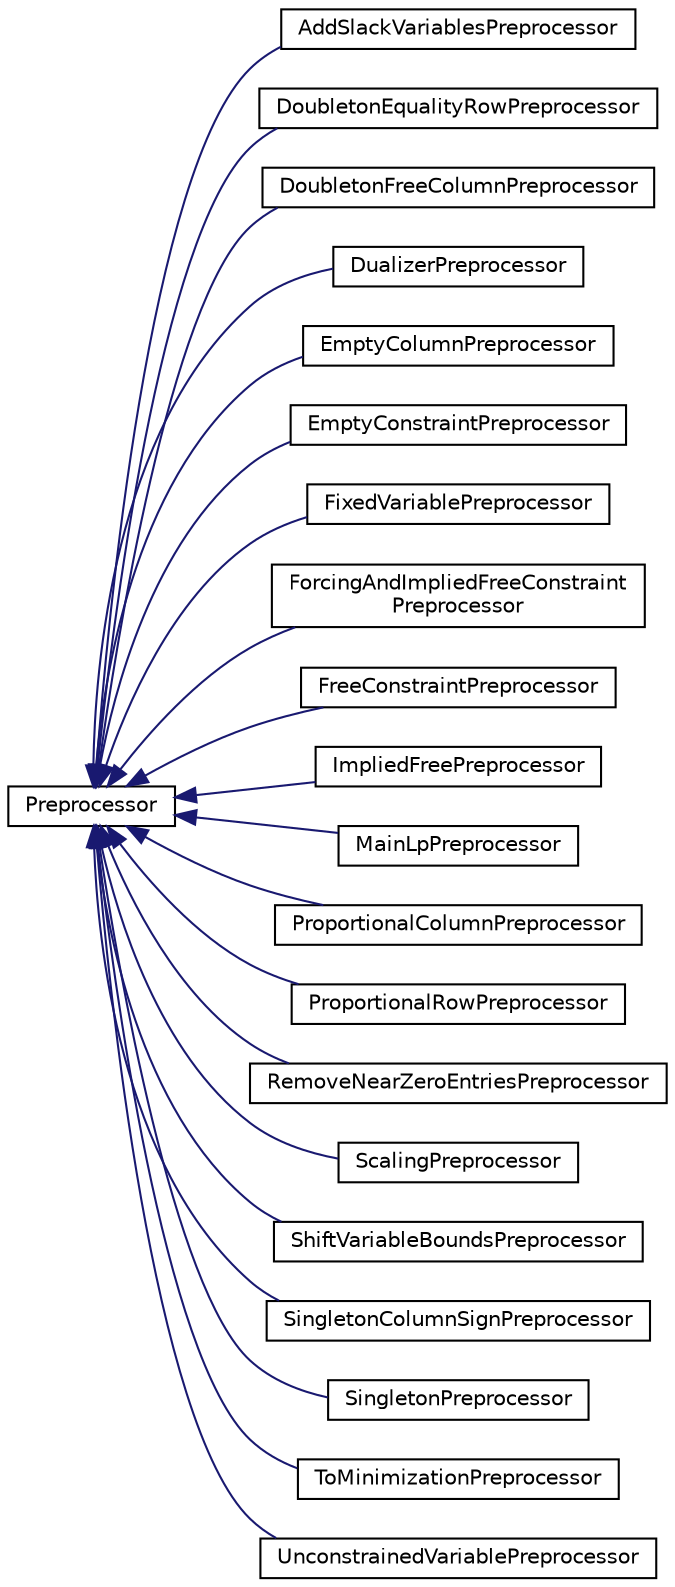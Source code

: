digraph "Graphical Class Hierarchy"
{
 // LATEX_PDF_SIZE
  edge [fontname="Helvetica",fontsize="10",labelfontname="Helvetica",labelfontsize="10"];
  node [fontname="Helvetica",fontsize="10",shape=record];
  rankdir="LR";
  Node0 [label="Preprocessor",height=0.2,width=0.4,color="black", fillcolor="white", style="filled",URL="$classoperations__research_1_1glop_1_1_preprocessor.html",tooltip=" "];
  Node0 -> Node1 [dir="back",color="midnightblue",fontsize="10",style="solid",fontname="Helvetica"];
  Node1 [label="AddSlackVariablesPreprocessor",height=0.2,width=0.4,color="black", fillcolor="white", style="filled",URL="$classoperations__research_1_1glop_1_1_add_slack_variables_preprocessor.html",tooltip=" "];
  Node0 -> Node2 [dir="back",color="midnightblue",fontsize="10",style="solid",fontname="Helvetica"];
  Node2 [label="DoubletonEqualityRowPreprocessor",height=0.2,width=0.4,color="black", fillcolor="white", style="filled",URL="$classoperations__research_1_1glop_1_1_doubleton_equality_row_preprocessor.html",tooltip=" "];
  Node0 -> Node3 [dir="back",color="midnightblue",fontsize="10",style="solid",fontname="Helvetica"];
  Node3 [label="DoubletonFreeColumnPreprocessor",height=0.2,width=0.4,color="black", fillcolor="white", style="filled",URL="$classoperations__research_1_1glop_1_1_doubleton_free_column_preprocessor.html",tooltip=" "];
  Node0 -> Node4 [dir="back",color="midnightblue",fontsize="10",style="solid",fontname="Helvetica"];
  Node4 [label="DualizerPreprocessor",height=0.2,width=0.4,color="black", fillcolor="white", style="filled",URL="$classoperations__research_1_1glop_1_1_dualizer_preprocessor.html",tooltip=" "];
  Node0 -> Node5 [dir="back",color="midnightblue",fontsize="10",style="solid",fontname="Helvetica"];
  Node5 [label="EmptyColumnPreprocessor",height=0.2,width=0.4,color="black", fillcolor="white", style="filled",URL="$classoperations__research_1_1glop_1_1_empty_column_preprocessor.html",tooltip=" "];
  Node0 -> Node6 [dir="back",color="midnightblue",fontsize="10",style="solid",fontname="Helvetica"];
  Node6 [label="EmptyConstraintPreprocessor",height=0.2,width=0.4,color="black", fillcolor="white", style="filled",URL="$classoperations__research_1_1glop_1_1_empty_constraint_preprocessor.html",tooltip=" "];
  Node0 -> Node7 [dir="back",color="midnightblue",fontsize="10",style="solid",fontname="Helvetica"];
  Node7 [label="FixedVariablePreprocessor",height=0.2,width=0.4,color="black", fillcolor="white", style="filled",URL="$classoperations__research_1_1glop_1_1_fixed_variable_preprocessor.html",tooltip=" "];
  Node0 -> Node8 [dir="back",color="midnightblue",fontsize="10",style="solid",fontname="Helvetica"];
  Node8 [label="ForcingAndImpliedFreeConstraint\lPreprocessor",height=0.2,width=0.4,color="black", fillcolor="white", style="filled",URL="$classoperations__research_1_1glop_1_1_forcing_and_implied_free_constraint_preprocessor.html",tooltip=" "];
  Node0 -> Node9 [dir="back",color="midnightblue",fontsize="10",style="solid",fontname="Helvetica"];
  Node9 [label="FreeConstraintPreprocessor",height=0.2,width=0.4,color="black", fillcolor="white", style="filled",URL="$classoperations__research_1_1glop_1_1_free_constraint_preprocessor.html",tooltip=" "];
  Node0 -> Node10 [dir="back",color="midnightblue",fontsize="10",style="solid",fontname="Helvetica"];
  Node10 [label="ImpliedFreePreprocessor",height=0.2,width=0.4,color="black", fillcolor="white", style="filled",URL="$classoperations__research_1_1glop_1_1_implied_free_preprocessor.html",tooltip=" "];
  Node0 -> Node11 [dir="back",color="midnightblue",fontsize="10",style="solid",fontname="Helvetica"];
  Node11 [label="MainLpPreprocessor",height=0.2,width=0.4,color="black", fillcolor="white", style="filled",URL="$classoperations__research_1_1glop_1_1_main_lp_preprocessor.html",tooltip=" "];
  Node0 -> Node12 [dir="back",color="midnightblue",fontsize="10",style="solid",fontname="Helvetica"];
  Node12 [label="ProportionalColumnPreprocessor",height=0.2,width=0.4,color="black", fillcolor="white", style="filled",URL="$classoperations__research_1_1glop_1_1_proportional_column_preprocessor.html",tooltip=" "];
  Node0 -> Node13 [dir="back",color="midnightblue",fontsize="10",style="solid",fontname="Helvetica"];
  Node13 [label="ProportionalRowPreprocessor",height=0.2,width=0.4,color="black", fillcolor="white", style="filled",URL="$classoperations__research_1_1glop_1_1_proportional_row_preprocessor.html",tooltip=" "];
  Node0 -> Node14 [dir="back",color="midnightblue",fontsize="10",style="solid",fontname="Helvetica"];
  Node14 [label="RemoveNearZeroEntriesPreprocessor",height=0.2,width=0.4,color="black", fillcolor="white", style="filled",URL="$classoperations__research_1_1glop_1_1_remove_near_zero_entries_preprocessor.html",tooltip=" "];
  Node0 -> Node15 [dir="back",color="midnightblue",fontsize="10",style="solid",fontname="Helvetica"];
  Node15 [label="ScalingPreprocessor",height=0.2,width=0.4,color="black", fillcolor="white", style="filled",URL="$classoperations__research_1_1glop_1_1_scaling_preprocessor.html",tooltip=" "];
  Node0 -> Node16 [dir="back",color="midnightblue",fontsize="10",style="solid",fontname="Helvetica"];
  Node16 [label="ShiftVariableBoundsPreprocessor",height=0.2,width=0.4,color="black", fillcolor="white", style="filled",URL="$classoperations__research_1_1glop_1_1_shift_variable_bounds_preprocessor.html",tooltip=" "];
  Node0 -> Node17 [dir="back",color="midnightblue",fontsize="10",style="solid",fontname="Helvetica"];
  Node17 [label="SingletonColumnSignPreprocessor",height=0.2,width=0.4,color="black", fillcolor="white", style="filled",URL="$classoperations__research_1_1glop_1_1_singleton_column_sign_preprocessor.html",tooltip=" "];
  Node0 -> Node18 [dir="back",color="midnightblue",fontsize="10",style="solid",fontname="Helvetica"];
  Node18 [label="SingletonPreprocessor",height=0.2,width=0.4,color="black", fillcolor="white", style="filled",URL="$classoperations__research_1_1glop_1_1_singleton_preprocessor.html",tooltip=" "];
  Node0 -> Node19 [dir="back",color="midnightblue",fontsize="10",style="solid",fontname="Helvetica"];
  Node19 [label="ToMinimizationPreprocessor",height=0.2,width=0.4,color="black", fillcolor="white", style="filled",URL="$classoperations__research_1_1glop_1_1_to_minimization_preprocessor.html",tooltip=" "];
  Node0 -> Node20 [dir="back",color="midnightblue",fontsize="10",style="solid",fontname="Helvetica"];
  Node20 [label="UnconstrainedVariablePreprocessor",height=0.2,width=0.4,color="black", fillcolor="white", style="filled",URL="$classoperations__research_1_1glop_1_1_unconstrained_variable_preprocessor.html",tooltip=" "];
}
